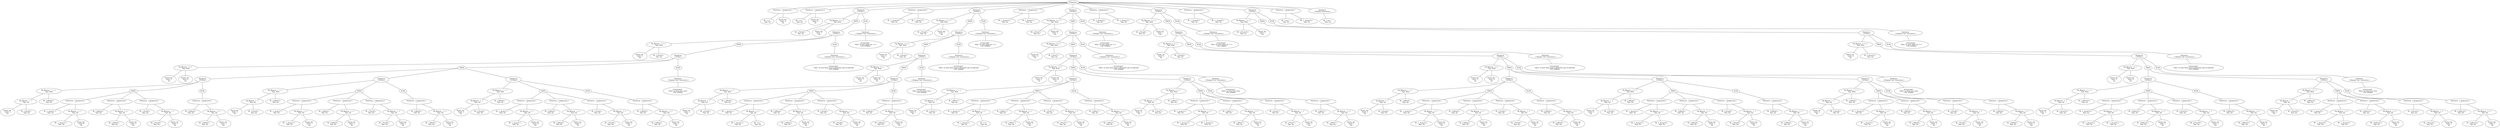 graph G {nodo_programa[label="Programa"]
nodo_1173054382[label="Sentencia - [ Asignacion ] -
 :="]
nodo_programa--nodo_1173054382
nodo_271151136[label=" ID - [ a ] - 
 Tipo: Int"]
nodo_1173054382--nodo_271151136
nodo_911660570[label="Factor_Int  
 Valor: 2 
Int"]
nodo_1173054382--nodo_911660570
nodo_1157893309[label="Sentencia - [ Asignacion ] -
 :="]
nodo_programa--nodo_1157893309
nodo_709129170[label=" ID - [ b ] - 
 Tipo: Int"]
nodo_1157893309--nodo_709129170
nodo_1274768697[label="Factor_Int  
 Valor: 5 
Int"]
nodo_1157893309--nodo_1274768697
nodo_1310442804[label="Sentencia
 - [ If Else ] -"]
nodo_programa--nodo_1310442804
nodo_516655827[label=" Op_Binaria - [ >= ] - 
 Tipo: Bool"]
nodo_1310442804--nodo_516655827
nodo_1161314650[label=" ID - [ Pivot9 ] - 
 Tipo: Int"]
nodo_516655827--nodo_1161314650
nodo_1290494156[label="Factor_Int  
 Valor: 1 
Int"]
nodo_516655827--nodo_1290494156
nodo_13104428041[label="THEN"]
nodo_1310442804--nodo_13104428041
nodo_1548299776[label="Sentencia
 - [ If Else ] -"]
nodo_13104428041--nodo_1548299776
nodo_504801864[label=" Op_Binaria - [ >= ] - 
 Tipo: Bool"]
nodo_1548299776--nodo_504801864
nodo_421730881[label="Factor_Int  
 Valor: 3 
Int"]
nodo_504801864--nodo_421730881
nodo_240772265[label=" ID - [ Pivot9 ] - 
 Tipo: Int"]
nodo_504801864--nodo_240772265
nodo_15482997761[label="THEN"]
nodo_1548299776--nodo_15482997761
nodo_460714572[label="Sentencia
 - [ If Else ] -"]
nodo_15482997761--nodo_460714572
nodo_807034752[label=" Op_Binaria - [ > ] - 
 Tipo: Bool"]
nodo_460714572--nodo_807034752
nodo_829078224[label="Factor_Int  
 Valor: 3 
Int"]
nodo_807034752--nodo_829078224
nodo_1893170424[label="Factor_Int  
 Valor: 0 
Int"]
nodo_807034752--nodo_1893170424
nodo_4607145721[label="THEN"]
nodo_460714572--nodo_4607145721
nodo_1149503292[label="Sentencia
 - [ If Else ] -"]
nodo_4607145721--nodo_1149503292
nodo_645965427[label=" Op_Binaria - [ == ] - 
 Tipo: Bool"]
nodo_1149503292--nodo_645965427
nodo_1121461321[label=" Op_Binaria - [ - ] - 
 Tipo: Int"]
nodo_645965427--nodo_1121461321
nodo_153333846[label="Factor_Int  
 Valor: 3 
Int"]
nodo_1121461321--nodo_153333846
nodo_1836772265[label=" ID - [ Pivot9 ] - 
 Tipo: Int"]
nodo_1121461321--nodo_1836772265
nodo_1323989835[label=" ID - [ IdPos9 ] - 
 Tipo: Int"]
nodo_645965427--nodo_1323989835
nodo_11495032921[label="THEN"]
nodo_1149503292--nodo_11495032921
nodo_1293153459[label="Sentencia - [ Asignacion ] -
 :="]
nodo_11495032921--nodo_1293153459
nodo_1504070727[label=" ID - [ _Acum17 ] - 
 Tipo: Int"]
nodo_1293153459--nodo_1504070727
nodo_1673253753[label=" Op_Binaria - [ + ] - 
 Tipo: Int"]
nodo_1293153459--nodo_1673253753
nodo_2115427430[label=" ID - [ _Acum17 ] - 
 Tipo: Int"]
nodo_1673253753--nodo_2115427430
nodo_1267473782[label="Factor_Int  
 Valor: 6 
Int"]
nodo_1673253753--nodo_1267473782
nodo_754059643[label="Sentencia - [ Asignacion ] -
 :="]
nodo_11495032921--nodo_754059643
nodo_1205714134[label=" ID - [ IdPos9 ] - 
 Tipo: Int"]
nodo_754059643--nodo_1205714134
nodo_2059444047[label=" Op_Binaria - [ + ] - 
 Tipo: Int"]
nodo_754059643--nodo_2059444047
nodo_855480733[label=" ID - [ IdPos9 ] - 
 Tipo: Int"]
nodo_2059444047--nodo_855480733
nodo_251197288[label="Factor_Int  
 Valor: 1 
Int"]
nodo_2059444047--nodo_251197288
nodo_619303277[label="Sentencia - [ Asignacion ] -
 :="]
nodo_11495032921--nodo_619303277
nodo_1512904792[label=" ID - [ Pivot9 ] - 
 Tipo: Int"]
nodo_619303277--nodo_1512904792
nodo_79844337[label=" Op_Binaria - [ - ] - 
 Tipo: Int"]
nodo_619303277--nodo_79844337
nodo_1304999862[label=" ID - [ Pivot9 ] - 
 Tipo: Int"]
nodo_79844337--nodo_1304999862
nodo_658535899[label="Factor_Int  
 Valor: 1 
Int"]
nodo_79844337--nodo_658535899
nodo_11495032922[label="ELSE"]
nodo_1149503292--nodo_11495032922
nodo_362628787[label="Sentencia - [ Asignacion ] -
 :="]
nodo_11495032922--nodo_362628787
nodo_56017450[label=" ID - [ IdPos9 ] - 
 Tipo: Int"]
nodo_362628787--nodo_56017450
nodo_195797233[label=" Op_Binaria - [ + ] - 
 Tipo: Int"]
nodo_362628787--nodo_195797233
nodo_794944242[label=" ID - [ IdPos9 ] - 
 Tipo: Int"]
nodo_195797233--nodo_794944242
nodo_1345753459[label="Factor_Int  
 Valor: 1 
Int"]
nodo_195797233--nodo_1345753459
nodo_1698979533[label="Sentencia
 - [ If Else ] -"]
nodo_4607145721--nodo_1698979533
nodo_868140732[label=" Op_Binaria - [ == ] - 
 Tipo: Bool"]
nodo_1698979533--nodo_868140732
nodo_334025803[label=" Op_Binaria - [ - ] - 
 Tipo: Int"]
nodo_868140732--nodo_334025803
nodo_1999729228[label="Factor_Int  
 Valor: 3 
Int"]
nodo_334025803--nodo_1999729228
nodo_809822289[label=" ID - [ Pivot9 ] - 
 Tipo: Int"]
nodo_334025803--nodo_809822289
nodo_1971995587[label=" ID - [ IdPos9 ] - 
 Tipo: Int"]
nodo_868140732--nodo_1971995587
nodo_16989795331[label="THEN"]
nodo_1698979533--nodo_16989795331
nodo_538282933[label="Sentencia - [ Asignacion ] -
 :="]
nodo_16989795331--nodo_538282933
nodo_1556754153[label=" ID - [ _Acum17 ] - 
 Tipo: Int"]
nodo_538282933--nodo_1556754153
nodo_1272664897[label=" Op_Binaria - [ + ] - 
 Tipo: Int"]
nodo_538282933--nodo_1272664897
nodo_1818789282[label=" ID - [ _Acum17 ] - 
 Tipo: Int"]
nodo_1272664897--nodo_1818789282
nodo_1991699883[label="Factor_Int  
 Valor: 7 
Int"]
nodo_1272664897--nodo_1991699883
nodo_1613558713[label="Sentencia - [ Asignacion ] -
 :="]
nodo_16989795331--nodo_1613558713
nodo_1830564915[label=" ID - [ IdPos9 ] - 
 Tipo: Int"]
nodo_1613558713--nodo_1830564915
nodo_2085364618[label=" Op_Binaria - [ + ] - 
 Tipo: Int"]
nodo_1613558713--nodo_2085364618
nodo_1419902004[label=" ID - [ IdPos9 ] - 
 Tipo: Int"]
nodo_2085364618--nodo_1419902004
nodo_1402432546[label="Factor_Int  
 Valor: 1 
Int"]
nodo_2085364618--nodo_1402432546
nodo_1604745167[label="Sentencia - [ Asignacion ] -
 :="]
nodo_16989795331--nodo_1604745167
nodo_1122717634[label=" ID - [ Pivot9 ] - 
 Tipo: Int"]
nodo_1604745167--nodo_1122717634
nodo_426789879[label=" Op_Binaria - [ - ] - 
 Tipo: Int"]
nodo_1604745167--nodo_426789879
nodo_1903084167[label=" ID - [ Pivot9 ] - 
 Tipo: Int"]
nodo_426789879--nodo_1903084167
nodo_496683882[label="Factor_Int  
 Valor: 1 
Int"]
nodo_426789879--nodo_496683882
nodo_16989795332[label="ELSE"]
nodo_1698979533--nodo_16989795332
nodo_93782596[label="Sentencia - [ Asignacion ] -
 :="]
nodo_16989795332--nodo_93782596
nodo_505663218[label=" ID - [ IdPos9 ] - 
 Tipo: Int"]
nodo_93782596--nodo_505663218
nodo_433999179[label=" Op_Binaria - [ + ] - 
 Tipo: Int"]
nodo_93782596--nodo_433999179
nodo_1389626497[label=" ID - [ IdPos9 ] - 
 Tipo: Int"]
nodo_433999179--nodo_1389626497
nodo_1869392317[label="Factor_Int  
 Valor: 1 
Int"]
nodo_433999179--nodo_1869392317
nodo_1865985788[label="Sentencia
 - [ If Else ] -"]
nodo_4607145721--nodo_1865985788
nodo_82248261[label=" Op_Binaria - [ == ] - 
 Tipo: Bool"]
nodo_1865985788--nodo_82248261
nodo_1994784340[label=" Op_Binaria - [ - ] - 
 Tipo: Int"]
nodo_82248261--nodo_1994784340
nodo_2093908084[label="Factor_Int  
 Valor: 3 
Int"]
nodo_1994784340--nodo_2093908084
nodo_1445699167[label=" ID - [ Pivot9 ] - 
 Tipo: Int"]
nodo_1994784340--nodo_1445699167
nodo_1793215477[label=" ID - [ IdPos9 ] - 
 Tipo: Int"]
nodo_82248261--nodo_1793215477
nodo_18659857881[label="THEN"]
nodo_1865985788--nodo_18659857881
nodo_858525603[label="Sentencia - [ Asignacion ] -
 :="]
nodo_18659857881--nodo_858525603
nodo_996799634[label=" ID - [ _Acum17 ] - 
 Tipo: Int"]
nodo_858525603--nodo_996799634
nodo_834292934[label=" Op_Binaria - [ + ] - 
 Tipo: Int"]
nodo_858525603--nodo_834292934
nodo_1233065191[label=" ID - [ _Acum17 ] - 
 Tipo: Int"]
nodo_834292934--nodo_1233065191
nodo_1226971539[label="Factor_Int  
 Valor: 8 
Int"]
nodo_834292934--nodo_1226971539
nodo_452811644[label="Sentencia - [ Asignacion ] -
 :="]
nodo_18659857881--nodo_452811644
nodo_1850008021[label=" ID - [ IdPos9 ] - 
 Tipo: Int"]
nodo_452811644--nodo_1850008021
nodo_226188455[label=" Op_Binaria - [ + ] - 
 Tipo: Int"]
nodo_452811644--nodo_226188455
nodo_1007856067[label=" ID - [ IdPos9 ] - 
 Tipo: Int"]
nodo_226188455--nodo_1007856067
nodo_1279533958[label="Factor_Int  
 Valor: 1 
Int"]
nodo_226188455--nodo_1279533958
nodo_96942482[label="Sentencia - [ Asignacion ] -
 :="]
nodo_18659857881--nodo_96942482
nodo_1385087977[label=" ID - [ Pivot9 ] - 
 Tipo: Int"]
nodo_96942482--nodo_1385087977
nodo_2080060618[label=" Op_Binaria - [ - ] - 
 Tipo: Int"]
nodo_96942482--nodo_2080060618
nodo_374235168[label=" ID - [ Pivot9 ] - 
 Tipo: Int"]
nodo_2080060618--nodo_374235168
nodo_712622290[label="Factor_Int  
 Valor: 1 
Int"]
nodo_2080060618--nodo_712622290
nodo_18659857882[label="ELSE"]
nodo_1865985788--nodo_18659857882
nodo_239919103[label="Sentencia - [ Asignacion ] -
 :="]
nodo_18659857882--nodo_239919103
nodo_741603224[label=" ID - [ IdPos9 ] - 
 Tipo: Int"]
nodo_239919103--nodo_741603224
nodo_1226427742[label=" Op_Binaria - [ + ] - 
 Tipo: Int"]
nodo_239919103--nodo_1226427742
nodo_763558911[label=" ID - [ IdPos9 ] - 
 Tipo: Int"]
nodo_1226427742--nodo_763558911
nodo_1171876503[label="Factor_Int  
 Valor: 1 
Int"]
nodo_1226427742--nodo_1171876503
nodo_4607145722[label="ELSE"]
nodo_460714572--nodo_4607145722
nodo_1986382467[label="Sentencia
 - [ Display Cad. Caracteres ] -"]
nodo_4607145722--nodo_1986382467
nodo_1896978988[label="strmensaje3  
 Valor: La lista esta vacia 
CTE_STRING"]
nodo_1986382467--nodo_1896978988
nodo_15482997762[label="ELSE"]
nodo_1548299776--nodo_15482997762
nodo_1266080498[label="Sentencia
 - [ Display Cad. Caracteres ] -"]
nodo_15482997762--nodo_1266080498
nodo_1173724377[label="strmensaje2  
 Valor: La lista tiene menos elementos que el indicado 
CTE_STRING"]
nodo_1266080498--nodo_1173724377
nodo_13104428042[label="ELSE"]
nodo_1310442804--nodo_13104428042
nodo_488400694[label="Sentencia
 - [ Display Cad. Caracteres ] -"]
nodo_13104428042--nodo_488400694
nodo_1621188163[label="strmensaje1  
 Valor: El valor debe ser >=1 
CTE_STRING"]
nodo_488400694--nodo_1621188163
nodo_494778863[label="Sentencia - [ Asignacion ] -
 :="]
nodo_programa--nodo_494778863
nodo_1946680781[label=" ID - [ _Acum18 ] - 
 Tipo: Int"]
nodo_494778863--nodo_1946680781
nodo_182190508[label=" ID - [ _Acum17 ] - 
 Tipo: Int"]
nodo_494778863--nodo_182190508
nodo_1625622002[label="Sentencia
 - [ If Else ] -"]
nodo_programa--nodo_1625622002
nodo_279407296[label=" Op_Binaria - [ >= ] - 
 Tipo: Bool"]
nodo_1625622002--nodo_279407296
nodo_1527059596[label=" ID - [ Pivot6 ] - 
 Tipo: Int"]
nodo_279407296--nodo_1527059596
nodo_834580257[label="Factor_Int  
 Valor: 1 
Int"]
nodo_279407296--nodo_834580257
nodo_16256220021[label="THEN"]
nodo_1625622002--nodo_16256220021
nodo_2042426993[label="Sentencia
 - [ If Else ] -"]
nodo_16256220021--nodo_2042426993
nodo_1382445804[label=" Op_Binaria - [ >= ] - 
 Tipo: Bool"]
nodo_2042426993--nodo_1382445804
nodo_565493080[label="Factor_Int  
 Valor: 1 
Int"]
nodo_1382445804--nodo_565493080
nodo_1706543592[label=" ID - [ Pivot6 ] - 
 Tipo: Int"]
nodo_1382445804--nodo_1706543592
nodo_20424269931[label="THEN"]
nodo_2042426993--nodo_20424269931
nodo_2074522705[label="Sentencia
 - [ If Else ] -"]
nodo_20424269931--nodo_2074522705
nodo_448157915[label=" Op_Binaria - [ > ] - 
 Tipo: Bool"]
nodo_2074522705--nodo_448157915
nodo_518809768[label="Factor_Int  
 Valor: 1 
Int"]
nodo_448157915--nodo_518809768
nodo_1171196436[label="Factor_Int  
 Valor: 0 
Int"]
nodo_448157915--nodo_1171196436
nodo_20745227051[label="THEN"]
nodo_2074522705--nodo_20745227051
nodo_193280704[label="Sentencia
 - [ If Else ] -"]
nodo_20745227051--nodo_193280704
nodo_601738219[label=" Op_Binaria - [ == ] - 
 Tipo: Bool"]
nodo_193280704--nodo_601738219
nodo_1586056720[label=" Op_Binaria - [ - ] - 
 Tipo: Int"]
nodo_601738219--nodo_1586056720
nodo_1663787135[label="Factor_Int  
 Valor: 1 
Int"]
nodo_1586056720--nodo_1663787135
nodo_1096422880[label=" ID - [ Pivot6 ] - 
 Tipo: Int"]
nodo_1586056720--nodo_1096422880
nodo_202710195[label=" ID - [ IdPos6 ] - 
 Tipo: Int"]
nodo_601738219--nodo_202710195
nodo_1932807041[label="THEN"]
nodo_193280704--nodo_1932807041
nodo_410528495[label="Sentencia - [ Asignacion ] -
 :="]
nodo_1932807041--nodo_410528495
nodo_552110343[label=" ID - [ _Acum11 ] - 
 Tipo: Int"]
nodo_410528495--nodo_552110343
nodo_822898159[label=" Op_Binaria - [ + ] - 
 Tipo: Int"]
nodo_410528495--nodo_822898159
nodo_358096889[label=" ID - [ _Acum11 ] - 
 Tipo: Int"]
nodo_822898159--nodo_358096889
nodo_1267217917[label=" ID - [ b ] - 
 Tipo: Int"]
nodo_822898159--nodo_1267217917
nodo_1278111983[label="Sentencia - [ Asignacion ] -
 :="]
nodo_1932807041--nodo_1278111983
nodo_686455004[label=" ID - [ IdPos6 ] - 
 Tipo: Int"]
nodo_1278111983--nodo_686455004
nodo_2061179707[label=" Op_Binaria - [ + ] - 
 Tipo: Int"]
nodo_1278111983--nodo_2061179707
nodo_791245902[label=" ID - [ IdPos6 ] - 
 Tipo: Int"]
nodo_2061179707--nodo_791245902
nodo_272613452[label="Factor_Int  
 Valor: 1 
Int"]
nodo_2061179707--nodo_272613452
nodo_1810396687[label="Sentencia - [ Asignacion ] -
 :="]
nodo_1932807041--nodo_1810396687
nodo_1237887626[label=" ID - [ Pivot6 ] - 
 Tipo: Int"]
nodo_1810396687--nodo_1237887626
nodo_765934841[label=" Op_Binaria - [ - ] - 
 Tipo: Int"]
nodo_1810396687--nodo_765934841
nodo_1131717793[label=" ID - [ Pivot6 ] - 
 Tipo: Int"]
nodo_765934841--nodo_1131717793
nodo_1803872974[label="Factor_Int  
 Valor: 1 
Int"]
nodo_765934841--nodo_1803872974
nodo_1932807042[label="ELSE"]
nodo_193280704--nodo_1932807042
nodo_1737785806[label="Sentencia - [ Asignacion ] -
 :="]
nodo_1932807042--nodo_1737785806
nodo_1941973297[label=" ID - [ IdPos6 ] - 
 Tipo: Int"]
nodo_1737785806--nodo_1941973297
nodo_368560708[label=" Op_Binaria - [ + ] - 
 Tipo: Int"]
nodo_1737785806--nodo_368560708
nodo_1500090542[label=" ID - [ IdPos6 ] - 
 Tipo: Int"]
nodo_368560708--nodo_1500090542
nodo_447799484[label="Factor_Int  
 Valor: 1 
Int"]
nodo_368560708--nodo_447799484
nodo_20745227052[label="ELSE"]
nodo_2074522705--nodo_20745227052
nodo_1758190458[label="Sentencia
 - [ Display Cad. Caracteres ] -"]
nodo_20745227052--nodo_1758190458
nodo_1128634829[label="strmensaje3  
 Valor: La lista esta vacia 
CTE_STRING"]
nodo_1758190458--nodo_1128634829
nodo_20424269932[label="ELSE"]
nodo_2042426993--nodo_20424269932
nodo_1446813163[label="Sentencia
 - [ Display Cad. Caracteres ] -"]
nodo_20424269932--nodo_1446813163
nodo_1268003472[label="strmensaje2  
 Valor: La lista tiene menos elementos que el indicado 
CTE_STRING"]
nodo_1446813163--nodo_1268003472
nodo_16256220022[label="ELSE"]
nodo_1625622002--nodo_16256220022
nodo_2108829843[label="Sentencia
 - [ Display Cad. Caracteres ] -"]
nodo_16256220022--nodo_2108829843
nodo_307647769[label="strmensaje1  
 Valor: El valor debe ser >=1 
CTE_STRING"]
nodo_2108829843--nodo_307647769
nodo_548884861[label="Sentencia - [ Asignacion ] -
 :="]
nodo_programa--nodo_548884861
nodo_1256060745[label=" ID - [ _Acum12 ] - 
 Tipo: Int"]
nodo_548884861--nodo_1256060745
nodo_646410281[label=" ID - [ _Acum11 ] - 
 Tipo: Int"]
nodo_548884861--nodo_646410281
nodo_106497917[label="Sentencia
 - [ If Else ] -"]
nodo_programa--nodo_106497917
nodo_478122610[label=" Op_Binaria - [ >= ] - 
 Tipo: Bool"]
nodo_106497917--nodo_478122610
nodo_960321803[label=" ID - [ Pivot7 ] - 
 Tipo: Int"]
nodo_478122610--nodo_960321803
nodo_614887485[label="Factor_Int  
 Valor: 1 
Int"]
nodo_478122610--nodo_614887485
nodo_1064979171[label="THEN"]
nodo_106497917--nodo_1064979171
nodo_1787492667[label="Sentencia
 - [ If Else ] -"]
nodo_1064979171--nodo_1787492667
nodo_168172058[label=" Op_Binaria - [ >= ] - 
 Tipo: Bool"]
nodo_1787492667--nodo_168172058
nodo_1503719248[label="Factor_Int  
 Valor: 2 
Int"]
nodo_168172058--nodo_1503719248
nodo_1318083521[label=" ID - [ Pivot7 ] - 
 Tipo: Int"]
nodo_168172058--nodo_1318083521
nodo_17874926671[label="THEN"]
nodo_1787492667--nodo_17874926671
nodo_1944989705[label="Sentencia
 - [ If Else ] -"]
nodo_17874926671--nodo_1944989705
nodo_1224876708[label=" Op_Binaria - [ > ] - 
 Tipo: Bool"]
nodo_1944989705--nodo_1224876708
nodo_394698427[label="Factor_Int  
 Valor: 2 
Int"]
nodo_1224876708--nodo_394698427
nodo_1527022041[label="Factor_Int  
 Valor: 0 
Int"]
nodo_1224876708--nodo_1527022041
nodo_19449897051[label="THEN"]
nodo_1944989705--nodo_19449897051
nodo_1500024008[label="Sentencia
 - [ If Else ] -"]
nodo_19449897051--nodo_1500024008
nodo_19366467[label=" Op_Binaria - [ == ] - 
 Tipo: Bool"]
nodo_1500024008--nodo_19366467
nodo_578267034[label=" Op_Binaria - [ - ] - 
 Tipo: Int"]
nodo_19366467--nodo_578267034
nodo_1568862276[label="Factor_Int  
 Valor: 2 
Int"]
nodo_578267034--nodo_1568862276
nodo_1074870768[label=" ID - [ Pivot7 ] - 
 Tipo: Int"]
nodo_578267034--nodo_1074870768
nodo_2107215403[label=" ID - [ IdPos7 ] - 
 Tipo: Int"]
nodo_19366467--nodo_2107215403
nodo_15000240081[label="THEN"]
nodo_1500024008--nodo_15000240081
nodo_1657650549[label="Sentencia - [ Asignacion ] -
 :="]
nodo_15000240081--nodo_1657650549
nodo_679961016[label=" ID - [ _Acum13 ] - 
 Tipo: Int"]
nodo_1657650549--nodo_679961016
nodo_1628439521[label=" Op_Binaria - [ + ] - 
 Tipo: Int"]
nodo_1657650549--nodo_1628439521
nodo_1346974014[label=" ID - [ _Acum13 ] - 
 Tipo: Int"]
nodo_1628439521--nodo_1346974014
nodo_1527384320[label=" ID - [ a ] - 
 Tipo: Int"]
nodo_1628439521--nodo_1527384320
nodo_1600133207[label="Sentencia - [ Asignacion ] -
 :="]
nodo_15000240081--nodo_1600133207
nodo_1291397282[label=" ID - [ IdPos7 ] - 
 Tipo: Int"]
nodo_1600133207--nodo_1291397282
nodo_756495831[label=" Op_Binaria - [ + ] - 
 Tipo: Int"]
nodo_1600133207--nodo_756495831
nodo_877539722[label=" ID - [ IdPos7 ] - 
 Tipo: Int"]
nodo_756495831--nodo_877539722
nodo_1798514164[label="Factor_Int  
 Valor: 1 
Int"]
nodo_756495831--nodo_1798514164
nodo_1854581768[label="Sentencia - [ Asignacion ] -
 :="]
nodo_15000240081--nodo_1854581768
nodo_2057803139[label=" ID - [ Pivot7 ] - 
 Tipo: Int"]
nodo_1854581768--nodo_2057803139
nodo_1067460924[label=" Op_Binaria - [ - ] - 
 Tipo: Int"]
nodo_1854581768--nodo_1067460924
nodo_1297004473[label=" ID - [ Pivot7 ] - 
 Tipo: Int"]
nodo_1067460924--nodo_1297004473
nodo_1990174964[label="Factor_Int  
 Valor: 1 
Int"]
nodo_1067460924--nodo_1990174964
nodo_15000240082[label="ELSE"]
nodo_1500024008--nodo_15000240082
nodo_810692649[label="Sentencia - [ Asignacion ] -
 :="]
nodo_15000240082--nodo_810692649
nodo_243603158[label=" ID - [ IdPos7 ] - 
 Tipo: Int"]
nodo_810692649--nodo_243603158
nodo_919509952[label=" Op_Binaria - [ + ] - 
 Tipo: Int"]
nodo_810692649--nodo_919509952
nodo_1025334757[label=" ID - [ IdPos7 ] - 
 Tipo: Int"]
nodo_919509952--nodo_1025334757
nodo_477094167[label="Factor_Int  
 Valor: 1 
Int"]
nodo_919509952--nodo_477094167
nodo_981104618[label="Sentencia
 - [ If Else ] -"]
nodo_19449897051--nodo_981104618
nodo_2024340478[label=" Op_Binaria - [ == ] - 
 Tipo: Bool"]
nodo_981104618--nodo_2024340478
nodo_789406587[label=" Op_Binaria - [ - ] - 
 Tipo: Int"]
nodo_2024340478--nodo_789406587
nodo_1275676884[label="Factor_Int  
 Valor: 2 
Int"]
nodo_789406587--nodo_1275676884
nodo_623227800[label=" ID - [ Pivot7 ] - 
 Tipo: Int"]
nodo_789406587--nodo_623227800
nodo_451791817[label=" ID - [ IdPos7 ] - 
 Tipo: Int"]
nodo_2024340478--nodo_451791817
nodo_9811046181[label="THEN"]
nodo_981104618--nodo_9811046181
nodo_1581217108[label="Sentencia - [ Asignacion ] -
 :="]
nodo_9811046181--nodo_1581217108
nodo_1492572591[label=" ID - [ _Acum13 ] - 
 Tipo: Int"]
nodo_1581217108--nodo_1492572591
nodo_1346832474[label=" Op_Binaria - [ + ] - 
 Tipo: Int"]
nodo_1581217108--nodo_1346832474
nodo_603988504[label=" ID - [ _Acum13 ] - 
 Tipo: Int"]
nodo_1346832474--nodo_603988504
nodo_19949081[label=" ID - [ _Acum12 ] - 
 Tipo: Int"]
nodo_1346832474--nodo_19949081
nodo_1868950577[label="Sentencia - [ Asignacion ] -
 :="]
nodo_9811046181--nodo_1868950577
nodo_126364767[label=" ID - [ IdPos7 ] - 
 Tipo: Int"]
nodo_1868950577--nodo_126364767
nodo_582868564[label=" Op_Binaria - [ + ] - 
 Tipo: Int"]
nodo_1868950577--nodo_582868564
nodo_549418164[label=" ID - [ IdPos7 ] - 
 Tipo: Int"]
nodo_582868564--nodo_549418164
nodo_1618678006[label="Factor_Int  
 Valor: 1 
Int"]
nodo_582868564--nodo_1618678006
nodo_651637362[label="Sentencia - [ Asignacion ] -
 :="]
nodo_9811046181--nodo_651637362
nodo_1783895938[label=" ID - [ Pivot7 ] - 
 Tipo: Int"]
nodo_651637362--nodo_1783895938
nodo_831902888[label=" Op_Binaria - [ - ] - 
 Tipo: Int"]
nodo_651637362--nodo_831902888
nodo_156344012[label=" ID - [ Pivot7 ] - 
 Tipo: Int"]
nodo_831902888--nodo_156344012
nodo_369781046[label="Factor_Int  
 Valor: 1 
Int"]
nodo_831902888--nodo_369781046
nodo_9811046182[label="ELSE"]
nodo_981104618--nodo_9811046182
nodo_1546163314[label="Sentencia - [ Asignacion ] -
 :="]
nodo_9811046182--nodo_1546163314
nodo_1124547531[label=" ID - [ IdPos7 ] - 
 Tipo: Int"]
nodo_1546163314--nodo_1124547531
nodo_1185245849[label=" Op_Binaria - [ + ] - 
 Tipo: Int"]
nodo_1546163314--nodo_1185245849
nodo_52689058[label=" ID - [ IdPos7 ] - 
 Tipo: Int"]
nodo_1185245849--nodo_52689058
nodo_464545712[label="Factor_Int  
 Valor: 1 
Int"]
nodo_1185245849--nodo_464545712
nodo_19449897052[label="ELSE"]
nodo_1944989705--nodo_19449897052
nodo_1628687982[label="Sentencia
 - [ Display Cad. Caracteres ] -"]
nodo_19449897052--nodo_1628687982
nodo_210731383[label="strmensaje3  
 Valor: La lista esta vacia 
CTE_STRING"]
nodo_1628687982--nodo_210731383
nodo_17874926672[label="ELSE"]
nodo_1787492667--nodo_17874926672
nodo_284532396[label="Sentencia
 - [ Display Cad. Caracteres ] -"]
nodo_17874926672--nodo_284532396
nodo_140572389[label="strmensaje2  
 Valor: La lista tiene menos elementos que el indicado 
CTE_STRING"]
nodo_284532396--nodo_140572389
nodo_1064979172[label="ELSE"]
nodo_106497917--nodo_1064979172
nodo_2004822329[label="Sentencia
 - [ Display Cad. Caracteres ] -"]
nodo_1064979172--nodo_2004822329
nodo_118200984[label="strmensaje1  
 Valor: El valor debe ser >=1 
CTE_STRING"]
nodo_2004822329--nodo_118200984
nodo_1001878571[label="Sentencia - [ Asignacion ] -
 :="]
nodo_programa--nodo_1001878571
nodo_879721062[label=" ID - [ _Acum14 ] - 
 Tipo: Int"]
nodo_1001878571--nodo_879721062
nodo_987212595[label=" ID - [ _Acum13 ] - 
 Tipo: Int"]
nodo_1001878571--nodo_987212595
nodo_1641232811[label="Sentencia
 - [ If Else ] -"]
nodo_programa--nodo_1641232811
nodo_1631915926[label=" Op_Binaria - [ >= ] - 
 Tipo: Bool"]
nodo_1641232811--nodo_1631915926
nodo_783738258[label=" ID - [ Pivot8 ] - 
 Tipo: Int"]
nodo_1631915926--nodo_783738258
nodo_692014404[label="Factor_Int  
 Valor: 1 
Int"]
nodo_1631915926--nodo_692014404
nodo_16412328111[label="THEN"]
nodo_1641232811--nodo_16412328111
nodo_1373185961[label="Sentencia
 - [ If Else ] -"]
nodo_16412328111--nodo_1373185961
nodo_405384123[label=" Op_Binaria - [ >= ] - 
 Tipo: Bool"]
nodo_1373185961--nodo_405384123
nodo_27940697[label="Factor_Int  
 Valor: 3 
Int"]
nodo_405384123--nodo_27940697
nodo_1387036485[label=" ID - [ Pivot8 ] - 
 Tipo: Int"]
nodo_405384123--nodo_1387036485
nodo_13731859611[label="THEN"]
nodo_1373185961--nodo_13731859611
nodo_1255206614[label="Sentencia
 - [ If Else ] -"]
nodo_13731859611--nodo_1255206614
nodo_527556676[label=" Op_Binaria - [ > ] - 
 Tipo: Bool"]
nodo_1255206614--nodo_527556676
nodo_1286765676[label="Factor_Int  
 Valor: 3 
Int"]
nodo_527556676--nodo_1286765676
nodo_2102752488[label="Factor_Int  
 Valor: 0 
Int"]
nodo_527556676--nodo_2102752488
nodo_12552066141[label="THEN"]
nodo_1255206614--nodo_12552066141
nodo_809407434[label="Sentencia
 - [ If Else ] -"]
nodo_12552066141--nodo_809407434
nodo_542975561[label=" Op_Binaria - [ == ] - 
 Tipo: Bool"]
nodo_809407434--nodo_542975561
nodo_2144562994[label=" Op_Binaria - [ - ] - 
 Tipo: Int"]
nodo_542975561--nodo_2144562994
nodo_695711252[label="Factor_Int  
 Valor: 3 
Int"]
nodo_2144562994--nodo_695711252
nodo_1830010931[label=" ID - [ Pivot8 ] - 
 Tipo: Int"]
nodo_2144562994--nodo_1830010931
nodo_615894198[label=" ID - [ IdPos8 ] - 
 Tipo: Int"]
nodo_542975561--nodo_615894198
nodo_8094074341[label="THEN"]
nodo_809407434--nodo_8094074341
nodo_1081839085[label="Sentencia - [ Asignacion ] -
 :="]
nodo_8094074341--nodo_1081839085
nodo_1420313824[label=" ID - [ _Acum15 ] - 
 Tipo: Int"]
nodo_1081839085--nodo_1420313824
nodo_659100702[label=" Op_Binaria - [ + ] - 
 Tipo: Int"]
nodo_1081839085--nodo_659100702
nodo_764656701[label=" ID - [ _Acum15 ] - 
 Tipo: Int"]
nodo_659100702--nodo_764656701
nodo_1172497409[label="Factor_Int  
 Valor: 3 
Int"]
nodo_659100702--nodo_1172497409
nodo_832260231[label="Sentencia - [ Asignacion ] -
 :="]
nodo_8094074341--nodo_832260231
nodo_662865168[label=" ID - [ IdPos8 ] - 
 Tipo: Int"]
nodo_832260231--nodo_662865168
nodo_1208261658[label=" Op_Binaria - [ + ] - 
 Tipo: Int"]
nodo_832260231--nodo_1208261658
nodo_2026283891[label=" ID - [ IdPos8 ] - 
 Tipo: Int"]
nodo_1208261658--nodo_2026283891
nodo_334627740[label="Factor_Int  
 Valor: 1 
Int"]
nodo_1208261658--nodo_334627740
nodo_552320759[label="Sentencia - [ Asignacion ] -
 :="]
nodo_8094074341--nodo_552320759
nodo_1289949884[label=" ID - [ Pivot8 ] - 
 Tipo: Int"]
nodo_552320759--nodo_1289949884
nodo_24374632[label=" Op_Binaria - [ - ] - 
 Tipo: Int"]
nodo_552320759--nodo_24374632
nodo_43970617[label=" ID - [ Pivot8 ] - 
 Tipo: Int"]
nodo_24374632--nodo_43970617
nodo_2147482267[label="Factor_Int  
 Valor: 1 
Int"]
nodo_24374632--nodo_2147482267
nodo_8094074342[label="ELSE"]
nodo_809407434--nodo_8094074342
nodo_727540010[label="Sentencia - [ Asignacion ] -
 :="]
nodo_8094074342--nodo_727540010
nodo_895209860[label=" ID - [ IdPos8 ] - 
 Tipo: Int"]
nodo_727540010--nodo_895209860
nodo_1077014574[label=" Op_Binaria - [ + ] - 
 Tipo: Int"]
nodo_727540010--nodo_1077014574
nodo_1075507601[label=" ID - [ IdPos8 ] - 
 Tipo: Int"]
nodo_1077014574--nodo_1075507601
nodo_9346185[label="Factor_Int  
 Valor: 1 
Int"]
nodo_1077014574--nodo_9346185
nodo_1806871277[label="Sentencia
 - [ If Else ] -"]
nodo_12552066141--nodo_1806871277
nodo_617453365[label=" Op_Binaria - [ == ] - 
 Tipo: Bool"]
nodo_1806871277--nodo_617453365
nodo_869035076[label=" Op_Binaria - [ - ] - 
 Tipo: Int"]
nodo_617453365--nodo_869035076
nodo_1196610656[label="Factor_Int  
 Valor: 3 
Int"]
nodo_869035076--nodo_1196610656
nodo_961145765[label=" ID - [ Pivot8 ] - 
 Tipo: Int"]
nodo_869035076--nodo_961145765
nodo_1911924614[label=" ID - [ IdPos8 ] - 
 Tipo: Int"]
nodo_617453365--nodo_1911924614
nodo_18068712771[label="THEN"]
nodo_1806871277--nodo_18068712771
nodo_554392496[label="Sentencia - [ Asignacion ] -
 :="]
nodo_18068712771--nodo_554392496
nodo_1890282021[label=" ID - [ _Acum15 ] - 
 Tipo: Int"]
nodo_554392496--nodo_1890282021
nodo_113877846[label=" Op_Binaria - [ + ] - 
 Tipo: Int"]
nodo_554392496--nodo_113877846
nodo_1516039582[label=" ID - [ _Acum15 ] - 
 Tipo: Int"]
nodo_113877846--nodo_1516039582
nodo_561118142[label=" ID - [ _Acum14 ] - 
 Tipo: Int"]
nodo_113877846--nodo_561118142
nodo_169887735[label="Sentencia - [ Asignacion ] -
 :="]
nodo_18068712771--nodo_169887735
nodo_1094227702[label=" ID - [ IdPos8 ] - 
 Tipo: Int"]
nodo_169887735--nodo_1094227702
nodo_2083894098[label=" Op_Binaria - [ + ] - 
 Tipo: Int"]
nodo_169887735--nodo_2083894098
nodo_1379343201[label=" ID - [ IdPos8 ] - 
 Tipo: Int"]
nodo_2083894098--nodo_1379343201
nodo_1520492847[label="Factor_Int  
 Valor: 1 
Int"]
nodo_2083894098--nodo_1520492847
nodo_1604993963[label="Sentencia - [ Asignacion ] -
 :="]
nodo_18068712771--nodo_1604993963
nodo_248828975[label=" ID - [ Pivot8 ] - 
 Tipo: Int"]
nodo_1604993963--nodo_248828975
nodo_1683106439[label=" Op_Binaria - [ - ] - 
 Tipo: Int"]
nodo_1604993963--nodo_1683106439
nodo_967186107[label=" ID - [ Pivot8 ] - 
 Tipo: Int"]
nodo_1683106439--nodo_967186107
nodo_882687295[label="Factor_Int  
 Valor: 1 
Int"]
nodo_1683106439--nodo_882687295
nodo_18068712772[label="ELSE"]
nodo_1806871277--nodo_18068712772
nodo_474051119[label="Sentencia - [ Asignacion ] -
 :="]
nodo_18068712772--nodo_474051119
nodo_1773298994[label=" ID - [ IdPos8 ] - 
 Tipo: Int"]
nodo_474051119--nodo_1773298994
nodo_1621665137[label=" Op_Binaria - [ + ] - 
 Tipo: Int"]
nodo_474051119--nodo_1621665137
nodo_831293726[label=" ID - [ IdPos8 ] - 
 Tipo: Int"]
nodo_1621665137--nodo_831293726
nodo_642467082[label="Factor_Int  
 Valor: 1 
Int"]
nodo_1621665137--nodo_642467082
nodo_1554661124[label="Sentencia
 - [ If Else ] -"]
nodo_12552066141--nodo_1554661124
nodo_2039253709[label=" Op_Binaria - [ == ] - 
 Tipo: Bool"]
nodo_1554661124--nodo_2039253709
nodo_748501147[label=" Op_Binaria - [ - ] - 
 Tipo: Int"]
nodo_2039253709--nodo_748501147
nodo_1342331671[label="Factor_Int  
 Valor: 3 
Int"]
nodo_748501147--nodo_1342331671
nodo_1574771724[label=" ID - [ Pivot8 ] - 
 Tipo: Int"]
nodo_748501147--nodo_1574771724
nodo_1075462040[label=" ID - [ IdPos8 ] - 
 Tipo: Int"]
nodo_2039253709--nodo_1075462040
nodo_15546611241[label="THEN"]
nodo_1554661124--nodo_15546611241
nodo_84319968[label="Sentencia - [ Asignacion ] -
 :="]
nodo_15546611241--nodo_84319968
nodo_1201584052[label=" ID - [ _Acum15 ] - 
 Tipo: Int"]
nodo_84319968--nodo_1201584052
nodo_1922494007[label=" Op_Binaria - [ + ] - 
 Tipo: Int"]
nodo_84319968--nodo_1922494007
nodo_1667361026[label=" ID - [ _Acum15 ] - 
 Tipo: Int"]
nodo_1922494007--nodo_1667361026
nodo_913407682[label="Factor_Int  
 Valor: 5 
Int"]
nodo_1922494007--nodo_913407682
nodo_1377933840[label="Sentencia - [ Asignacion ] -
 :="]
nodo_15546611241--nodo_1377933840
nodo_1613800695[label=" ID - [ IdPos8 ] - 
 Tipo: Int"]
nodo_1377933840--nodo_1613800695
nodo_630331792[label=" Op_Binaria - [ + ] - 
 Tipo: Int"]
nodo_1377933840--nodo_630331792
nodo_1230491097[label=" ID - [ IdPos8 ] - 
 Tipo: Int"]
nodo_630331792--nodo_1230491097
nodo_402145273[label="Factor_Int  
 Valor: 1 
Int"]
nodo_630331792--nodo_402145273
nodo_1913267949[label="Sentencia - [ Asignacion ] -
 :="]
nodo_15546611241--nodo_1913267949
nodo_1205989285[label=" ID - [ Pivot8 ] - 
 Tipo: Int"]
nodo_1913267949--nodo_1205989285
nodo_816827269[label=" Op_Binaria - [ - ] - 
 Tipo: Int"]
nodo_1913267949--nodo_816827269
nodo_1727933854[label=" ID - [ Pivot8 ] - 
 Tipo: Int"]
nodo_816827269--nodo_1727933854
nodo_1172325090[label="Factor_Int  
 Valor: 1 
Int"]
nodo_816827269--nodo_1172325090
nodo_15546611242[label="ELSE"]
nodo_1554661124--nodo_15546611242
nodo_229900604[label="Sentencia - [ Asignacion ] -
 :="]
nodo_15546611242--nodo_229900604
nodo_1133056236[label=" ID - [ IdPos8 ] - 
 Tipo: Int"]
nodo_229900604--nodo_1133056236
nodo_1410090974[label=" Op_Binaria - [ + ] - 
 Tipo: Int"]
nodo_229900604--nodo_1410090974
nodo_322762991[label=" ID - [ IdPos8 ] - 
 Tipo: Int"]
nodo_1410090974--nodo_322762991
nodo_1043113557[label="Factor_Int  
 Valor: 1 
Int"]
nodo_1410090974--nodo_1043113557
nodo_12552066142[label="ELSE"]
nodo_1255206614--nodo_12552066142
nodo_900321036[label="Sentencia
 - [ Display Cad. Caracteres ] -"]
nodo_12552066142--nodo_900321036
nodo_53300432[label="strmensaje3  
 Valor: La lista esta vacia 
CTE_STRING"]
nodo_900321036--nodo_53300432
nodo_13731859612[label="ELSE"]
nodo_1373185961--nodo_13731859612
nodo_1998727130[label="Sentencia
 - [ Display Cad. Caracteres ] -"]
nodo_13731859612--nodo_1998727130
nodo_753351013[label="strmensaje2  
 Valor: La lista tiene menos elementos que el indicado 
CTE_STRING"]
nodo_1998727130--nodo_753351013
nodo_16412328112[label="ELSE"]
nodo_1641232811--nodo_16412328112
nodo_1464685146[label="Sentencia
 - [ Display Cad. Caracteres ] -"]
nodo_16412328112--nodo_1464685146
nodo_1055903663[label="strmensaje1  
 Valor: El valor debe ser >=1 
CTE_STRING"]
nodo_1464685146--nodo_1055903663
nodo_1486168927[label="Sentencia - [ Asignacion ] -
 :="]
nodo_programa--nodo_1486168927
nodo_1294734649[label=" ID - [ _Acum16 ] - 
 Tipo: Int"]
nodo_1486168927--nodo_1294734649
nodo_1884180804[label=" ID - [ _Acum15 ] - 
 Tipo: Int"]
nodo_1486168927--nodo_1884180804
nodo_815561301[label="Sentencia
 - [ If Else ] -"]
nodo_programa--nodo_815561301
nodo_1105340610[label=" Op_Binaria - [ >= ] - 
 Tipo: Bool"]
nodo_815561301--nodo_1105340610
nodo_1825204250[label=" ID - [ Pivot10 ] - 
 Tipo: Int"]
nodo_1105340610--nodo_1825204250
nodo_1846333622[label="Factor_Int  
 Valor: 1 
Int"]
nodo_1105340610--nodo_1846333622
nodo_8155613011[label="THEN"]
nodo_815561301--nodo_8155613011
nodo_1032929776[label="Sentencia
 - [ If Else ] -"]
nodo_8155613011--nodo_1032929776
nodo_1843776184[label=" Op_Binaria - [ >= ] - 
 Tipo: Bool"]
nodo_1032929776--nodo_1843776184
nodo_1381037478[label="Factor_Int  
 Valor: 2 
Int"]
nodo_1843776184--nodo_1381037478
nodo_1523652154[label=" ID - [ Pivot10 ] - 
 Tipo: Int"]
nodo_1843776184--nodo_1523652154
nodo_10329297761[label="THEN"]
nodo_1032929776--nodo_10329297761
nodo_1836597841[label="Sentencia
 - [ If Else ] -"]
nodo_10329297761--nodo_1836597841
nodo_780924236[label=" Op_Binaria - [ > ] - 
 Tipo: Bool"]
nodo_1836597841--nodo_780924236
nodo_2074331390[label="Factor_Int  
 Valor: 2 
Int"]
nodo_780924236--nodo_2074331390
nodo_689009014[label="Factor_Int  
 Valor: 0 
Int"]
nodo_780924236--nodo_689009014
nodo_18365978411[label="THEN"]
nodo_1836597841--nodo_18365978411
nodo_114611407[label="Sentencia
 - [ If Else ] -"]
nodo_18365978411--nodo_114611407
nodo_2005168332[label=" Op_Binaria - [ == ] - 
 Tipo: Bool"]
nodo_114611407--nodo_2005168332
nodo_310751994[label=" Op_Binaria - [ - ] - 
 Tipo: Int"]
nodo_2005168332--nodo_310751994
nodo_817752861[label="Factor_Int  
 Valor: 2 
Int"]
nodo_310751994--nodo_817752861
nodo_284107625[label=" ID - [ Pivot10 ] - 
 Tipo: Int"]
nodo_310751994--nodo_284107625
nodo_1144595368[label=" ID - [ IdPos10 ] - 
 Tipo: Int"]
nodo_2005168332--nodo_1144595368
nodo_1146114071[label="THEN"]
nodo_114611407--nodo_1146114071
nodo_2064931767[label="Sentencia - [ Asignacion ] -
 :="]
nodo_1146114071--nodo_2064931767
nodo_615428811[label=" ID - [ _Acum19 ] - 
 Tipo: Int"]
nodo_2064931767--nodo_615428811
nodo_1303587164[label=" Op_Binaria - [ + ] - 
 Tipo: Int"]
nodo_2064931767--nodo_1303587164
nodo_1075476257[label=" ID - [ _Acum19 ] - 
 Tipo: Int"]
nodo_1303587164--nodo_1075476257
nodo_420107638[label=" ID - [ _Acum16 ] - 
 Tipo: Int"]
nodo_1303587164--nodo_420107638
nodo_1214485622[label="Sentencia - [ Asignacion ] -
 :="]
nodo_1146114071--nodo_1214485622
nodo_483311087[label=" ID - [ IdPos10 ] - 
 Tipo: Int"]
nodo_1214485622--nodo_483311087
nodo_268333608[label=" Op_Binaria - [ + ] - 
 Tipo: Int"]
nodo_1214485622--nodo_268333608
nodo_1150564164[label=" ID - [ IdPos10 ] - 
 Tipo: Int"]
nodo_268333608--nodo_1150564164
nodo_276876164[label="Factor_Int  
 Valor: 1 
Int"]
nodo_268333608--nodo_276876164
nodo_2034773438[label="Sentencia - [ Asignacion ] -
 :="]
nodo_1146114071--nodo_2034773438
nodo_98267021[label=" ID - [ Pivot10 ] - 
 Tipo: Int"]
nodo_2034773438--nodo_98267021
nodo_1620072037[label=" Op_Binaria - [ - ] - 
 Tipo: Int"]
nodo_2034773438--nodo_1620072037
nodo_1985637656[label=" ID - [ Pivot10 ] - 
 Tipo: Int"]
nodo_1620072037--nodo_1985637656
nodo_1321704368[label="Factor_Int  
 Valor: 1 
Int"]
nodo_1620072037--nodo_1321704368
nodo_1146114072[label="ELSE"]
nodo_114611407--nodo_1146114072
nodo_280896226[label="Sentencia - [ Asignacion ] -
 :="]
nodo_1146114072--nodo_280896226
nodo_1920957934[label=" ID - [ IdPos10 ] - 
 Tipo: Int"]
nodo_280896226--nodo_1920957934
nodo_1474886676[label=" Op_Binaria - [ + ] - 
 Tipo: Int"]
nodo_280896226--nodo_1474886676
nodo_620820290[label=" ID - [ IdPos10 ] - 
 Tipo: Int"]
nodo_1474886676--nodo_620820290
nodo_1145600050[label="Factor_Int  
 Valor: 1 
Int"]
nodo_1474886676--nodo_1145600050
nodo_1305603416[label="Sentencia
 - [ If Else ] -"]
nodo_18365978411--nodo_1305603416
nodo_1573499050[label=" Op_Binaria - [ == ] - 
 Tipo: Bool"]
nodo_1305603416--nodo_1573499050
nodo_2144462518[label=" Op_Binaria - [ - ] - 
 Tipo: Int"]
nodo_1573499050--nodo_2144462518
nodo_2019530902[label="Factor_Int  
 Valor: 2 
Int"]
nodo_2144462518--nodo_2019530902
nodo_975573480[label=" ID - [ Pivot10 ] - 
 Tipo: Int"]
nodo_2144462518--nodo_975573480
nodo_712686310[label=" ID - [ IdPos10 ] - 
 Tipo: Int"]
nodo_1573499050--nodo_712686310
nodo_13056034161[label="THEN"]
nodo_1305603416--nodo_13056034161
nodo_1525550409[label="Sentencia - [ Asignacion ] -
 :="]
nodo_13056034161--nodo_1525550409
nodo_1584510378[label=" ID - [ _Acum19 ] - 
 Tipo: Int"]
nodo_1525550409--nodo_1584510378
nodo_1423066845[label=" Op_Binaria - [ + ] - 
 Tipo: Int"]
nodo_1525550409--nodo_1423066845
nodo_729836331[label=" ID - [ _Acum19 ] - 
 Tipo: Int"]
nodo_1423066845--nodo_729836331
nodo_19840855[label=" ID - [ _Acum18 ] - 
 Tipo: Int"]
nodo_1423066845--nodo_19840855
nodo_1377932861[label="Sentencia - [ Asignacion ] -
 :="]
nodo_13056034161--nodo_1377932861
nodo_335795722[label=" ID - [ IdPos10 ] - 
 Tipo: Int"]
nodo_1377932861--nodo_335795722
nodo_1014115986[label=" Op_Binaria - [ + ] - 
 Tipo: Int"]
nodo_1377932861--nodo_1014115986
nodo_1213397580[label=" ID - [ IdPos10 ] - 
 Tipo: Int"]
nodo_1014115986--nodo_1213397580
nodo_379325701[label="Factor_Int  
 Valor: 1 
Int"]
nodo_1014115986--nodo_379325701
nodo_480586330[label="Sentencia - [ Asignacion ] -
 :="]
nodo_13056034161--nodo_480586330
nodo_823038434[label=" ID - [ Pivot10 ] - 
 Tipo: Int"]
nodo_480586330--nodo_823038434
nodo_1859230997[label=" Op_Binaria - [ - ] - 
 Tipo: Int"]
nodo_480586330--nodo_1859230997
nodo_408113647[label=" ID - [ Pivot10 ] - 
 Tipo: Int"]
nodo_1859230997--nodo_408113647
nodo_764497733[label="Factor_Int  
 Valor: 1 
Int"]
nodo_1859230997--nodo_764497733
nodo_13056034162[label="ELSE"]
nodo_1305603416--nodo_13056034162
nodo_1758812820[label="Sentencia - [ Asignacion ] -
 :="]
nodo_13056034162--nodo_1758812820
nodo_177101742[label=" ID - [ IdPos10 ] - 
 Tipo: Int"]
nodo_1758812820--nodo_177101742
nodo_139505465[label=" Op_Binaria - [ + ] - 
 Tipo: Int"]
nodo_1758812820--nodo_139505465
nodo_798761489[label=" ID - [ IdPos10 ] - 
 Tipo: Int"]
nodo_139505465--nodo_798761489
nodo_1834998924[label="Factor_Int  
 Valor: 1 
Int"]
nodo_139505465--nodo_1834998924
nodo_18365978412[label="ELSE"]
nodo_1836597841--nodo_18365978412
nodo_359971234[label="Sentencia
 - [ Display Cad. Caracteres ] -"]
nodo_18365978412--nodo_359971234
nodo_416343378[label="strmensaje3  
 Valor: La lista esta vacia 
CTE_STRING"]
nodo_359971234--nodo_416343378
nodo_10329297762[label="ELSE"]
nodo_1032929776--nodo_10329297762
nodo_1452458227[label="Sentencia
 - [ Display Cad. Caracteres ] -"]
nodo_10329297762--nodo_1452458227
nodo_1161485585[label="strmensaje2  
 Valor: La lista tiene menos elementos que el indicado 
CTE_STRING"]
nodo_1452458227--nodo_1161485585
nodo_8155613012[label="ELSE"]
nodo_815561301--nodo_8155613012
nodo_1974719933[label="Sentencia
 - [ Display Cad. Caracteres ] -"]
nodo_8155613012--nodo_1974719933
nodo_1792427052[label="strmensaje1  
 Valor: El valor debe ser >=1 
CTE_STRING"]
nodo_1974719933--nodo_1792427052
nodo_595539963[label="Sentencia - [ Asignacion ] -
 :="]
nodo_programa--nodo_595539963
nodo_704873693[label=" ID - [ res ] - 
 Tipo: Int"]
nodo_595539963--nodo_704873693
nodo_969017049[label=" ID - [ _Acum19 ] - 
 Tipo: Int"]
nodo_595539963--nodo_969017049
nodo_838514726[label="Sentencia
 - [ Display Expresion ] -"]
nodo_programa--nodo_838514726
nodo_681729697[label=" ID - [ res ] - 
 Tipo: Int"]
nodo_838514726--nodo_681729697
}
